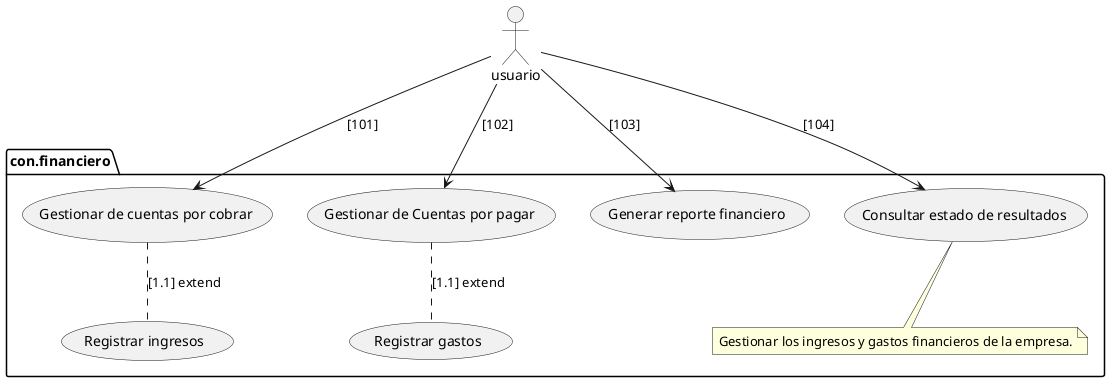 @startuml
actor "usuario" as cli
package "con.financiero" {
note "Gestionar los ingresos y gastos financieros de la empresa." as N3
    usecase "Gestionar de cuentas por cobrar" as porCobrar
    usecase "Gestionar de Cuentas por pagar" as porPagar
    usecase "Registrar ingresos" as ingresos
    usecase "Registrar gastos" as gastos
    usecase "Generar reporte financiero" as reportF
    usecase "Consultar estado de resultados" as estResultados

    estResultados ..N3
    porCobrar .. ingresos : [1.1] extend
    porPagar .. gastos : [1.1] extend
}
cli --> porCobrar : [101]
cli --> porPagar : [102]
cli --> reportF : [103]
cli --> estResultados : [104]
@enduml
